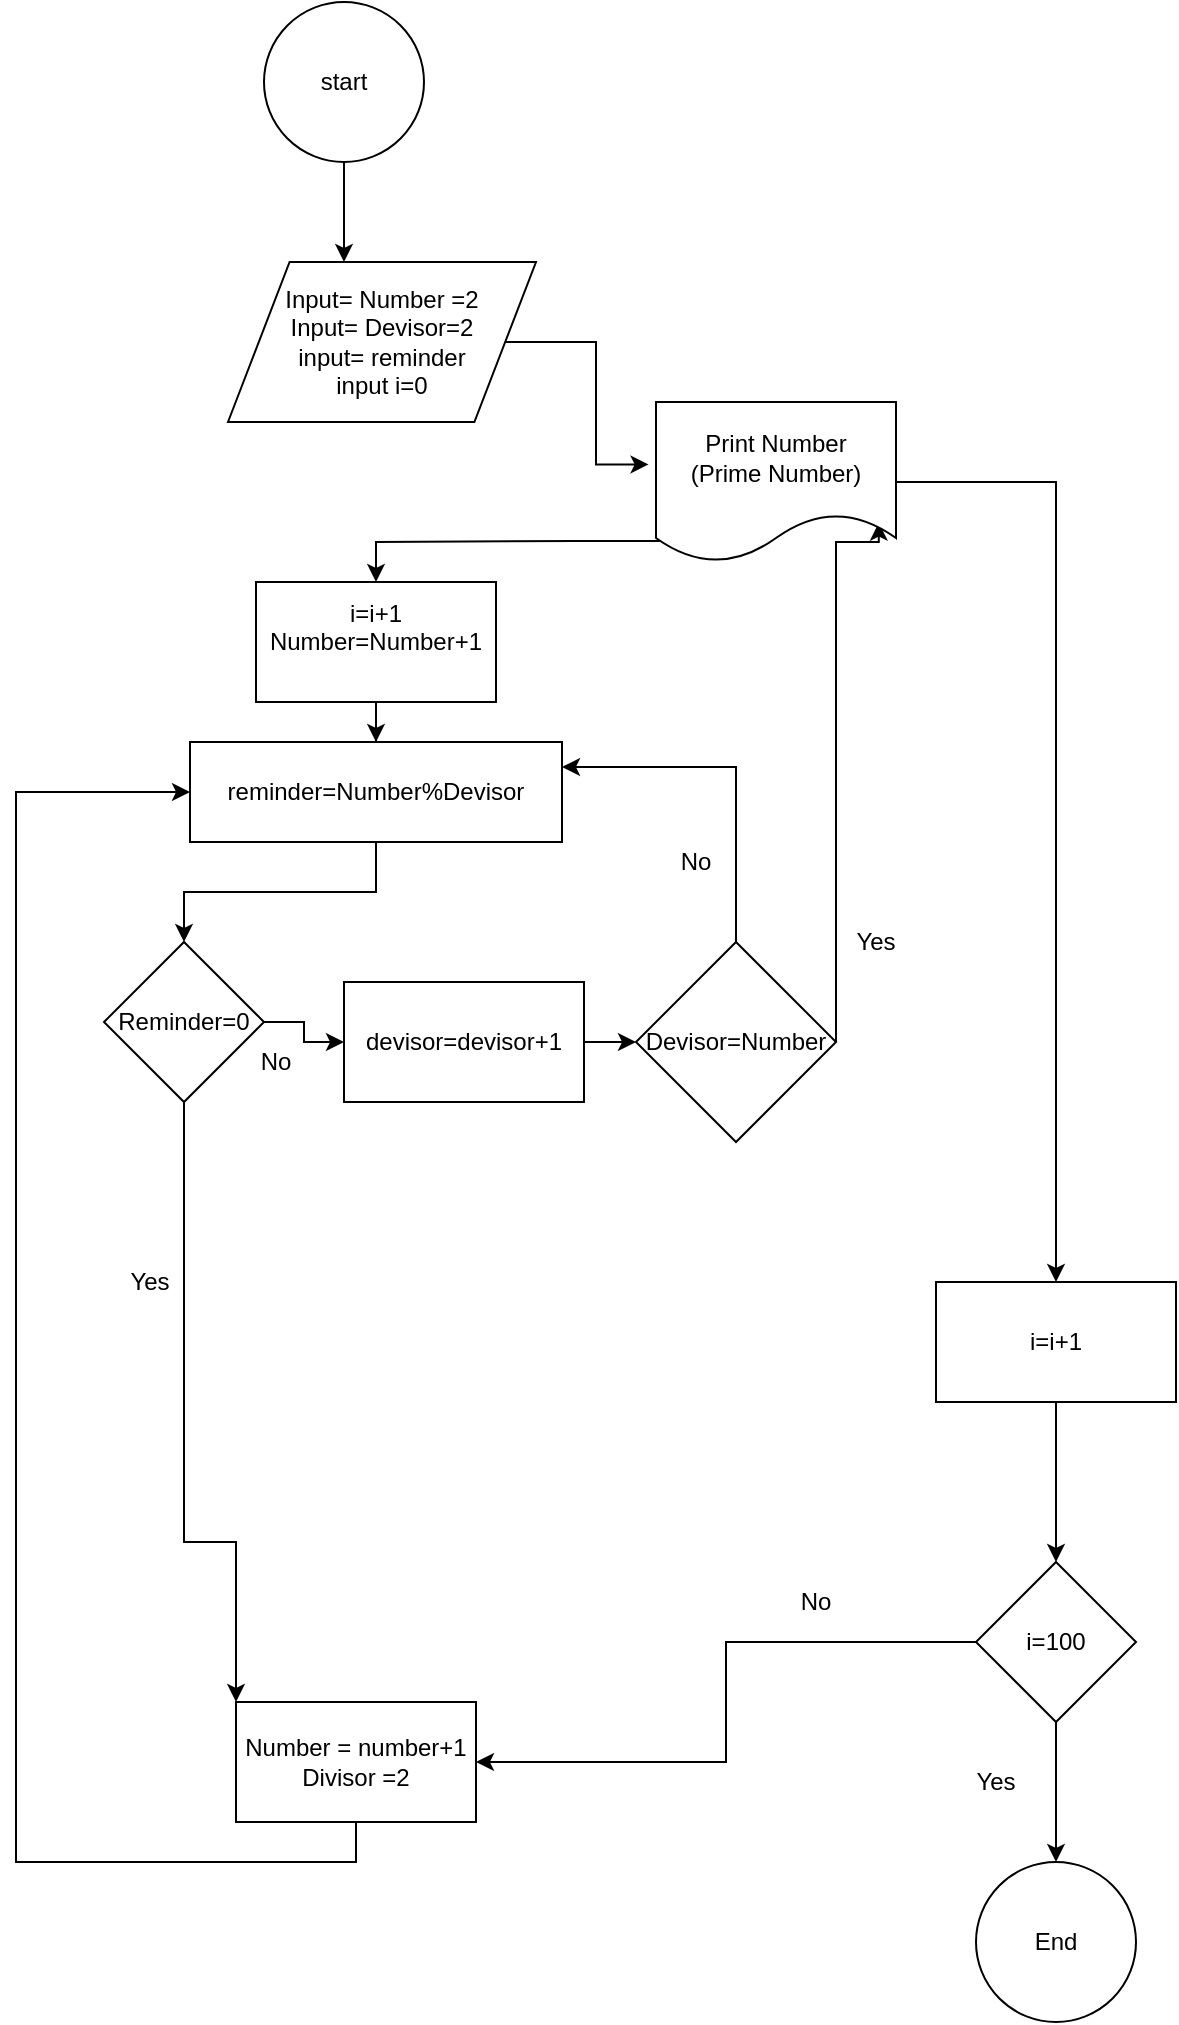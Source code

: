 <mxfile version="10.6.3" type="github"><diagram id="m-1K5Fi2aR6pMqqr9uuq" name="Page-1"><mxGraphModel dx="1362" dy="623" grid="1" gridSize="10" guides="1" tooltips="1" connect="1" arrows="1" fold="1" page="1" pageScale="1" pageWidth="850" pageHeight="1100" math="0" shadow="0"><root><mxCell id="0"/><mxCell id="1" parent="0"/><mxCell id="2LseRRjN6E4bp1xVEjCq-26" value="" style="edgeStyle=orthogonalEdgeStyle;rounded=0;orthogonalLoop=1;jettySize=auto;html=1;" edge="1" parent="1" source="2LseRRjN6E4bp1xVEjCq-1" target="2LseRRjN6E4bp1xVEjCq-3"><mxGeometry relative="1" as="geometry"><Array as="points"><mxPoint x="424" y="210"/><mxPoint x="424" y="210"/></Array></mxGeometry></mxCell><mxCell id="2LseRRjN6E4bp1xVEjCq-1" value="start" style="ellipse;whiteSpace=wrap;html=1;aspect=fixed;" vertex="1" parent="1"><mxGeometry x="384" y="90" width="80" height="80" as="geometry"/></mxCell><mxCell id="2LseRRjN6E4bp1xVEjCq-7" value="" style="edgeStyle=orthogonalEdgeStyle;rounded=0;orthogonalLoop=1;jettySize=auto;html=1;entryX=0.5;entryY=0;entryDx=0;entryDy=0;exitX=0.462;exitY=0.869;exitDx=0;exitDy=0;exitPerimeter=0;" edge="1" parent="1" source="2LseRRjN6E4bp1xVEjCq-80" target="2LseRRjN6E4bp1xVEjCq-41"><mxGeometry relative="1" as="geometry"><mxPoint x="424.5" y="360" as="targetPoint"/><Array as="points"><mxPoint x="540" y="360"/><mxPoint x="440" y="360"/></Array></mxGeometry></mxCell><mxCell id="2LseRRjN6E4bp1xVEjCq-82" value="" style="edgeStyle=orthogonalEdgeStyle;rounded=0;orthogonalLoop=1;jettySize=auto;html=1;entryX=-0.031;entryY=0.39;entryDx=0;entryDy=0;entryPerimeter=0;" edge="1" parent="1" source="2LseRRjN6E4bp1xVEjCq-3" target="2LseRRjN6E4bp1xVEjCq-80"><mxGeometry relative="1" as="geometry"/></mxCell><mxCell id="2LseRRjN6E4bp1xVEjCq-3" value="Input= Number =2&lt;br&gt;Input= Devisor=2&lt;br&gt;input= reminder&lt;br&gt;input i=0&lt;br&gt;" style="shape=parallelogram;perimeter=parallelogramPerimeter;whiteSpace=wrap;html=1;" vertex="1" parent="1"><mxGeometry x="366" y="220" width="154" height="80" as="geometry"/></mxCell><mxCell id="2LseRRjN6E4bp1xVEjCq-85" style="edgeStyle=orthogonalEdgeStyle;rounded=0;orthogonalLoop=1;jettySize=auto;html=1;" edge="1" parent="1" source="2LseRRjN6E4bp1xVEjCq-36"><mxGeometry relative="1" as="geometry"><mxPoint x="370" y="940" as="targetPoint"/><Array as="points"><mxPoint x="344" y="860"/><mxPoint x="370" y="860"/></Array></mxGeometry></mxCell><mxCell id="2LseRRjN6E4bp1xVEjCq-87" value="" style="edgeStyle=orthogonalEdgeStyle;rounded=0;orthogonalLoop=1;jettySize=auto;html=1;" edge="1" parent="1" source="2LseRRjN6E4bp1xVEjCq-36" target="2LseRRjN6E4bp1xVEjCq-55"><mxGeometry relative="1" as="geometry"/></mxCell><mxCell id="2LseRRjN6E4bp1xVEjCq-36" value="Reminder=0" style="rhombus;whiteSpace=wrap;html=1;" vertex="1" parent="1"><mxGeometry x="304" y="560" width="80" height="80" as="geometry"/></mxCell><mxCell id="2LseRRjN6E4bp1xVEjCq-40" value="Yes" style="text;html=1;strokeColor=none;fillColor=none;align=center;verticalAlign=middle;whiteSpace=wrap;rounded=0;" vertex="1" parent="1"><mxGeometry x="670" y="549.5" width="40" height="20" as="geometry"/></mxCell><mxCell id="2LseRRjN6E4bp1xVEjCq-43" value="" style="edgeStyle=orthogonalEdgeStyle;rounded=0;orthogonalLoop=1;jettySize=auto;html=1;" edge="1" parent="1" source="2LseRRjN6E4bp1xVEjCq-41" target="2LseRRjN6E4bp1xVEjCq-42"><mxGeometry relative="1" as="geometry"/></mxCell><mxCell id="2LseRRjN6E4bp1xVEjCq-41" value="i=i+1&lt;br&gt;Number=Number+1&lt;br&gt;&lt;br&gt;" style="rounded=0;whiteSpace=wrap;html=1;" vertex="1" parent="1"><mxGeometry x="380" y="380" width="120" height="60" as="geometry"/></mxCell><mxCell id="2LseRRjN6E4bp1xVEjCq-83" style="edgeStyle=orthogonalEdgeStyle;rounded=0;orthogonalLoop=1;jettySize=auto;html=1;entryX=0.5;entryY=0;entryDx=0;entryDy=0;" edge="1" parent="1" source="2LseRRjN6E4bp1xVEjCq-42" target="2LseRRjN6E4bp1xVEjCq-36"><mxGeometry relative="1" as="geometry"/></mxCell><mxCell id="2LseRRjN6E4bp1xVEjCq-42" value="reminder=Number%Devisor" style="rounded=0;whiteSpace=wrap;html=1;" vertex="1" parent="1"><mxGeometry x="347" y="460" width="186" height="50" as="geometry"/></mxCell><mxCell id="2LseRRjN6E4bp1xVEjCq-50" value="No" style="text;html=1;strokeColor=none;fillColor=none;align=center;verticalAlign=middle;whiteSpace=wrap;rounded=0;" vertex="1" parent="1"><mxGeometry x="370" y="610" width="40" height="20" as="geometry"/></mxCell><mxCell id="2LseRRjN6E4bp1xVEjCq-57" value="" style="edgeStyle=orthogonalEdgeStyle;rounded=0;orthogonalLoop=1;jettySize=auto;html=1;entryX=0.928;entryY=0.754;entryDx=0;entryDy=0;entryPerimeter=0;" edge="1" parent="1" source="2LseRRjN6E4bp1xVEjCq-58" target="2LseRRjN6E4bp1xVEjCq-80"><mxGeometry relative="1" as="geometry"><mxPoint x="730" y="610" as="targetPoint"/><Array as="points"><mxPoint x="670" y="360"/><mxPoint x="691" y="360"/></Array></mxGeometry></mxCell><mxCell id="2LseRRjN6E4bp1xVEjCq-88" value="" style="edgeStyle=orthogonalEdgeStyle;rounded=0;orthogonalLoop=1;jettySize=auto;html=1;" edge="1" parent="1" source="2LseRRjN6E4bp1xVEjCq-55" target="2LseRRjN6E4bp1xVEjCq-58"><mxGeometry relative="1" as="geometry"/></mxCell><mxCell id="2LseRRjN6E4bp1xVEjCq-55" value="devisor=devisor+1" style="rounded=0;whiteSpace=wrap;html=1;" vertex="1" parent="1"><mxGeometry x="424" y="580" width="120" height="60" as="geometry"/></mxCell><mxCell id="2LseRRjN6E4bp1xVEjCq-79" value="" style="edgeStyle=orthogonalEdgeStyle;rounded=0;orthogonalLoop=1;jettySize=auto;html=1;entryX=1;entryY=0.25;entryDx=0;entryDy=0;" edge="1" parent="1" source="2LseRRjN6E4bp1xVEjCq-58" target="2LseRRjN6E4bp1xVEjCq-42"><mxGeometry relative="1" as="geometry"><mxPoint x="620.0" y="480" as="targetPoint"/><Array as="points"><mxPoint x="620" y="473"/></Array></mxGeometry></mxCell><mxCell id="2LseRRjN6E4bp1xVEjCq-58" value="&lt;span&gt;Devisor=Number&lt;/span&gt;" style="rhombus;whiteSpace=wrap;html=1;" vertex="1" parent="1"><mxGeometry x="570" y="560" width="100" height="100" as="geometry"/></mxCell><mxCell id="2LseRRjN6E4bp1xVEjCq-66" value="" style="edgeStyle=orthogonalEdgeStyle;rounded=0;orthogonalLoop=1;jettySize=auto;html=1;" edge="1" parent="1" source="2LseRRjN6E4bp1xVEjCq-62"><mxGeometry relative="1" as="geometry"><mxPoint x="780" y="870" as="targetPoint"/></mxGeometry></mxCell><mxCell id="2LseRRjN6E4bp1xVEjCq-62" value="i=i+1" style="rounded=0;whiteSpace=wrap;html=1;" vertex="1" parent="1"><mxGeometry x="720" y="730" width="120" height="60" as="geometry"/></mxCell><mxCell id="2LseRRjN6E4bp1xVEjCq-69" value="" style="edgeStyle=orthogonalEdgeStyle;rounded=0;orthogonalLoop=1;jettySize=auto;html=1;entryX=0.5;entryY=0;entryDx=0;entryDy=0;" edge="1" parent="1" source="2LseRRjN6E4bp1xVEjCq-67" target="2LseRRjN6E4bp1xVEjCq-71"><mxGeometry relative="1" as="geometry"><mxPoint x="780" y="1030" as="targetPoint"/><Array as="points"/></mxGeometry></mxCell><mxCell id="2LseRRjN6E4bp1xVEjCq-73" value="" style="edgeStyle=orthogonalEdgeStyle;rounded=0;orthogonalLoop=1;jettySize=auto;html=1;" edge="1" parent="1" source="2LseRRjN6E4bp1xVEjCq-67" target="2LseRRjN6E4bp1xVEjCq-75"><mxGeometry relative="1" as="geometry"><mxPoint x="600.0" y="910" as="targetPoint"/></mxGeometry></mxCell><mxCell id="2LseRRjN6E4bp1xVEjCq-67" value="i=100" style="rhombus;whiteSpace=wrap;html=1;" vertex="1" parent="1"><mxGeometry x="740" y="870" width="80" height="80" as="geometry"/></mxCell><mxCell id="2LseRRjN6E4bp1xVEjCq-70" value="Yes" style="text;html=1;strokeColor=none;fillColor=none;align=center;verticalAlign=middle;whiteSpace=wrap;rounded=0;" vertex="1" parent="1"><mxGeometry x="730" y="970" width="40" height="20" as="geometry"/></mxCell><mxCell id="2LseRRjN6E4bp1xVEjCq-71" value="End" style="ellipse;whiteSpace=wrap;html=1;aspect=fixed;" vertex="1" parent="1"><mxGeometry x="740" y="1020" width="80" height="80" as="geometry"/></mxCell><mxCell id="2LseRRjN6E4bp1xVEjCq-74" value="No" style="text;html=1;strokeColor=none;fillColor=none;align=center;verticalAlign=middle;whiteSpace=wrap;rounded=0;" vertex="1" parent="1"><mxGeometry x="640" y="880" width="40" height="20" as="geometry"/></mxCell><mxCell id="2LseRRjN6E4bp1xVEjCq-98" value="" style="edgeStyle=orthogonalEdgeStyle;rounded=0;orthogonalLoop=1;jettySize=auto;html=1;entryX=0;entryY=0.5;entryDx=0;entryDy=0;" edge="1" parent="1" source="2LseRRjN6E4bp1xVEjCq-75" target="2LseRRjN6E4bp1xVEjCq-42"><mxGeometry relative="1" as="geometry"><mxPoint x="430.0" y="1010" as="targetPoint"/><Array as="points"><mxPoint x="430" y="1020"/><mxPoint x="260" y="1020"/><mxPoint x="260" y="485"/></Array></mxGeometry></mxCell><mxCell id="2LseRRjN6E4bp1xVEjCq-75" value="Number = number+1&lt;br&gt;Divisor =2&lt;br&gt;" style="rounded=0;whiteSpace=wrap;html=1;" vertex="1" parent="1"><mxGeometry x="370" y="940" width="120" height="60" as="geometry"/></mxCell><mxCell id="2LseRRjN6E4bp1xVEjCq-94" value="" style="edgeStyle=orthogonalEdgeStyle;rounded=0;orthogonalLoop=1;jettySize=auto;html=1;" edge="1" parent="1" source="2LseRRjN6E4bp1xVEjCq-80" target="2LseRRjN6E4bp1xVEjCq-62"><mxGeometry relative="1" as="geometry"><mxPoint x="780" y="330" as="targetPoint"/></mxGeometry></mxCell><mxCell id="2LseRRjN6E4bp1xVEjCq-80" value="Print Number&lt;br&gt;(Prime Number)&lt;br&gt;" style="shape=document;whiteSpace=wrap;html=1;boundedLbl=1;" vertex="1" parent="1"><mxGeometry x="580" y="290" width="120" height="80" as="geometry"/></mxCell><mxCell id="2LseRRjN6E4bp1xVEjCq-84" value="No" style="text;html=1;strokeColor=none;fillColor=none;align=center;verticalAlign=middle;whiteSpace=wrap;rounded=0;" vertex="1" parent="1"><mxGeometry x="580" y="510" width="40" height="20" as="geometry"/></mxCell><mxCell id="2LseRRjN6E4bp1xVEjCq-86" value="Yes" style="text;html=1;strokeColor=none;fillColor=none;align=center;verticalAlign=middle;whiteSpace=wrap;rounded=0;" vertex="1" parent="1"><mxGeometry x="307" y="720" width="40" height="20" as="geometry"/></mxCell></root></mxGraphModel></diagram></mxfile>